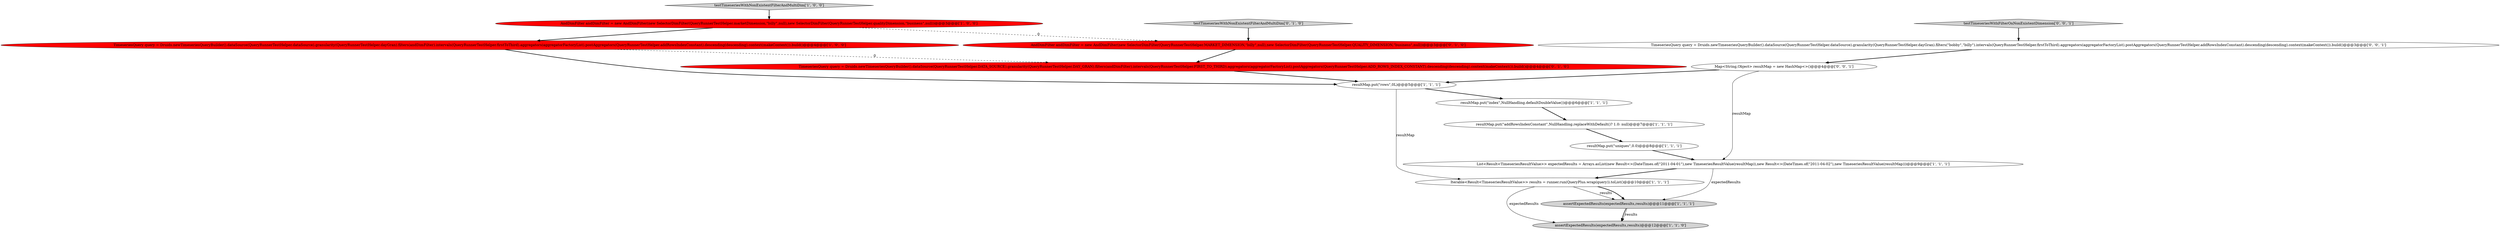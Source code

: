 digraph {
0 [style = filled, label = "TimeseriesQuery query = Druids.newTimeseriesQueryBuilder().dataSource(QueryRunnerTestHelper.dataSource).granularity(QueryRunnerTestHelper.dayGran).filters(andDimFilter).intervals(QueryRunnerTestHelper.firstToThird).aggregators(aggregatorFactoryList).postAggregators(QueryRunnerTestHelper.addRowsIndexConstant).descending(descending).context(makeContext()).build()@@@4@@@['1', '0', '0']", fillcolor = red, shape = ellipse image = "AAA1AAABBB1BBB"];
7 [style = filled, label = "Iterable<Result<TimeseriesResultValue>> results = runner.run(QueryPlus.wrap(query)).toList()@@@10@@@['1', '1', '1']", fillcolor = white, shape = ellipse image = "AAA0AAABBB1BBB"];
11 [style = filled, label = "testTimeseriesWithNonExistentFilterAndMultiDim['0', '1', '0']", fillcolor = lightgray, shape = diamond image = "AAA0AAABBB2BBB"];
6 [style = filled, label = "resultMap.put(\"rows\",0L)@@@5@@@['1', '1', '1']", fillcolor = white, shape = ellipse image = "AAA0AAABBB1BBB"];
12 [style = filled, label = "TimeseriesQuery query = Druids.newTimeseriesQueryBuilder().dataSource(QueryRunnerTestHelper.DATA_SOURCE).granularity(QueryRunnerTestHelper.DAY_GRAN).filters(andDimFilter).intervals(QueryRunnerTestHelper.FIRST_TO_THIRD).aggregators(aggregatorFactoryList).postAggregators(QueryRunnerTestHelper.ADD_ROWS_INDEX_CONSTANT).descending(descending).context(makeContext()).build()@@@4@@@['0', '1', '0']", fillcolor = red, shape = ellipse image = "AAA1AAABBB2BBB"];
13 [style = filled, label = "AndDimFilter andDimFilter = new AndDimFilter(new SelectorDimFilter(QueryRunnerTestHelper.MARKET_DIMENSION,\"billy\",null),new SelectorDimFilter(QueryRunnerTestHelper.QUALITY_DIMENSION,\"business\",null))@@@3@@@['0', '1', '0']", fillcolor = red, shape = ellipse image = "AAA1AAABBB2BBB"];
5 [style = filled, label = "assertExpectedResults(expectedResults,results)@@@11@@@['1', '1', '1']", fillcolor = lightgray, shape = ellipse image = "AAA0AAABBB1BBB"];
14 [style = filled, label = "testTimeseriesWithFilterOnNonExistentDimension['0', '0', '1']", fillcolor = lightgray, shape = diamond image = "AAA0AAABBB3BBB"];
4 [style = filled, label = "testTimeseriesWithNonExistentFilterAndMultiDim['1', '0', '0']", fillcolor = lightgray, shape = diamond image = "AAA0AAABBB1BBB"];
9 [style = filled, label = "assertExpectedResults(expectedResults,results)@@@12@@@['1', '1', '0']", fillcolor = lightgray, shape = ellipse image = "AAA0AAABBB1BBB"];
2 [style = filled, label = "resultMap.put(\"index\",NullHandling.defaultDoubleValue())@@@6@@@['1', '1', '1']", fillcolor = white, shape = ellipse image = "AAA0AAABBB1BBB"];
10 [style = filled, label = "resultMap.put(\"uniques\",0.0)@@@8@@@['1', '1', '1']", fillcolor = white, shape = ellipse image = "AAA0AAABBB1BBB"];
15 [style = filled, label = "Map<String,Object> resultMap = new HashMap<>()@@@4@@@['0', '0', '1']", fillcolor = white, shape = ellipse image = "AAA0AAABBB3BBB"];
3 [style = filled, label = "resultMap.put(\"addRowsIndexConstant\",NullHandling.replaceWithDefault()? 1.0: null)@@@7@@@['1', '1', '1']", fillcolor = white, shape = ellipse image = "AAA0AAABBB1BBB"];
16 [style = filled, label = "TimeseriesQuery query = Druids.newTimeseriesQueryBuilder().dataSource(QueryRunnerTestHelper.dataSource).granularity(QueryRunnerTestHelper.dayGran).filters(\"bobby\",\"billy\").intervals(QueryRunnerTestHelper.firstToThird).aggregators(aggregatorFactoryList).postAggregators(QueryRunnerTestHelper.addRowsIndexConstant).descending(descending).context(makeContext()).build()@@@3@@@['0', '0', '1']", fillcolor = white, shape = ellipse image = "AAA0AAABBB3BBB"];
1 [style = filled, label = "AndDimFilter andDimFilter = new AndDimFilter(new SelectorDimFilter(QueryRunnerTestHelper.marketDimension,\"billy\",null),new SelectorDimFilter(QueryRunnerTestHelper.qualityDimension,\"business\",null))@@@3@@@['1', '0', '0']", fillcolor = red, shape = ellipse image = "AAA1AAABBB1BBB"];
8 [style = filled, label = "List<Result<TimeseriesResultValue>> expectedResults = Arrays.asList(new Result<>(DateTimes.of(\"2011-04-01\"),new TimeseriesResultValue(resultMap)),new Result<>(DateTimes.of(\"2011-04-02\"),new TimeseriesResultValue(resultMap)))@@@9@@@['1', '1', '1']", fillcolor = white, shape = ellipse image = "AAA0AAABBB1BBB"];
14->16 [style = bold, label=""];
16->15 [style = bold, label=""];
15->8 [style = solid, label="resultMap"];
5->9 [style = bold, label=""];
0->6 [style = bold, label=""];
2->3 [style = bold, label=""];
7->5 [style = solid, label="results"];
15->6 [style = bold, label=""];
1->0 [style = bold, label=""];
0->12 [style = dashed, label="0"];
12->6 [style = bold, label=""];
8->7 [style = bold, label=""];
6->2 [style = bold, label=""];
1->13 [style = dashed, label="0"];
3->10 [style = bold, label=""];
7->5 [style = bold, label=""];
13->12 [style = bold, label=""];
10->8 [style = bold, label=""];
5->9 [style = solid, label="results"];
11->13 [style = bold, label=""];
8->5 [style = solid, label="expectedResults"];
6->7 [style = solid, label="resultMap"];
4->1 [style = bold, label=""];
7->9 [style = solid, label="expectedResults"];
}
